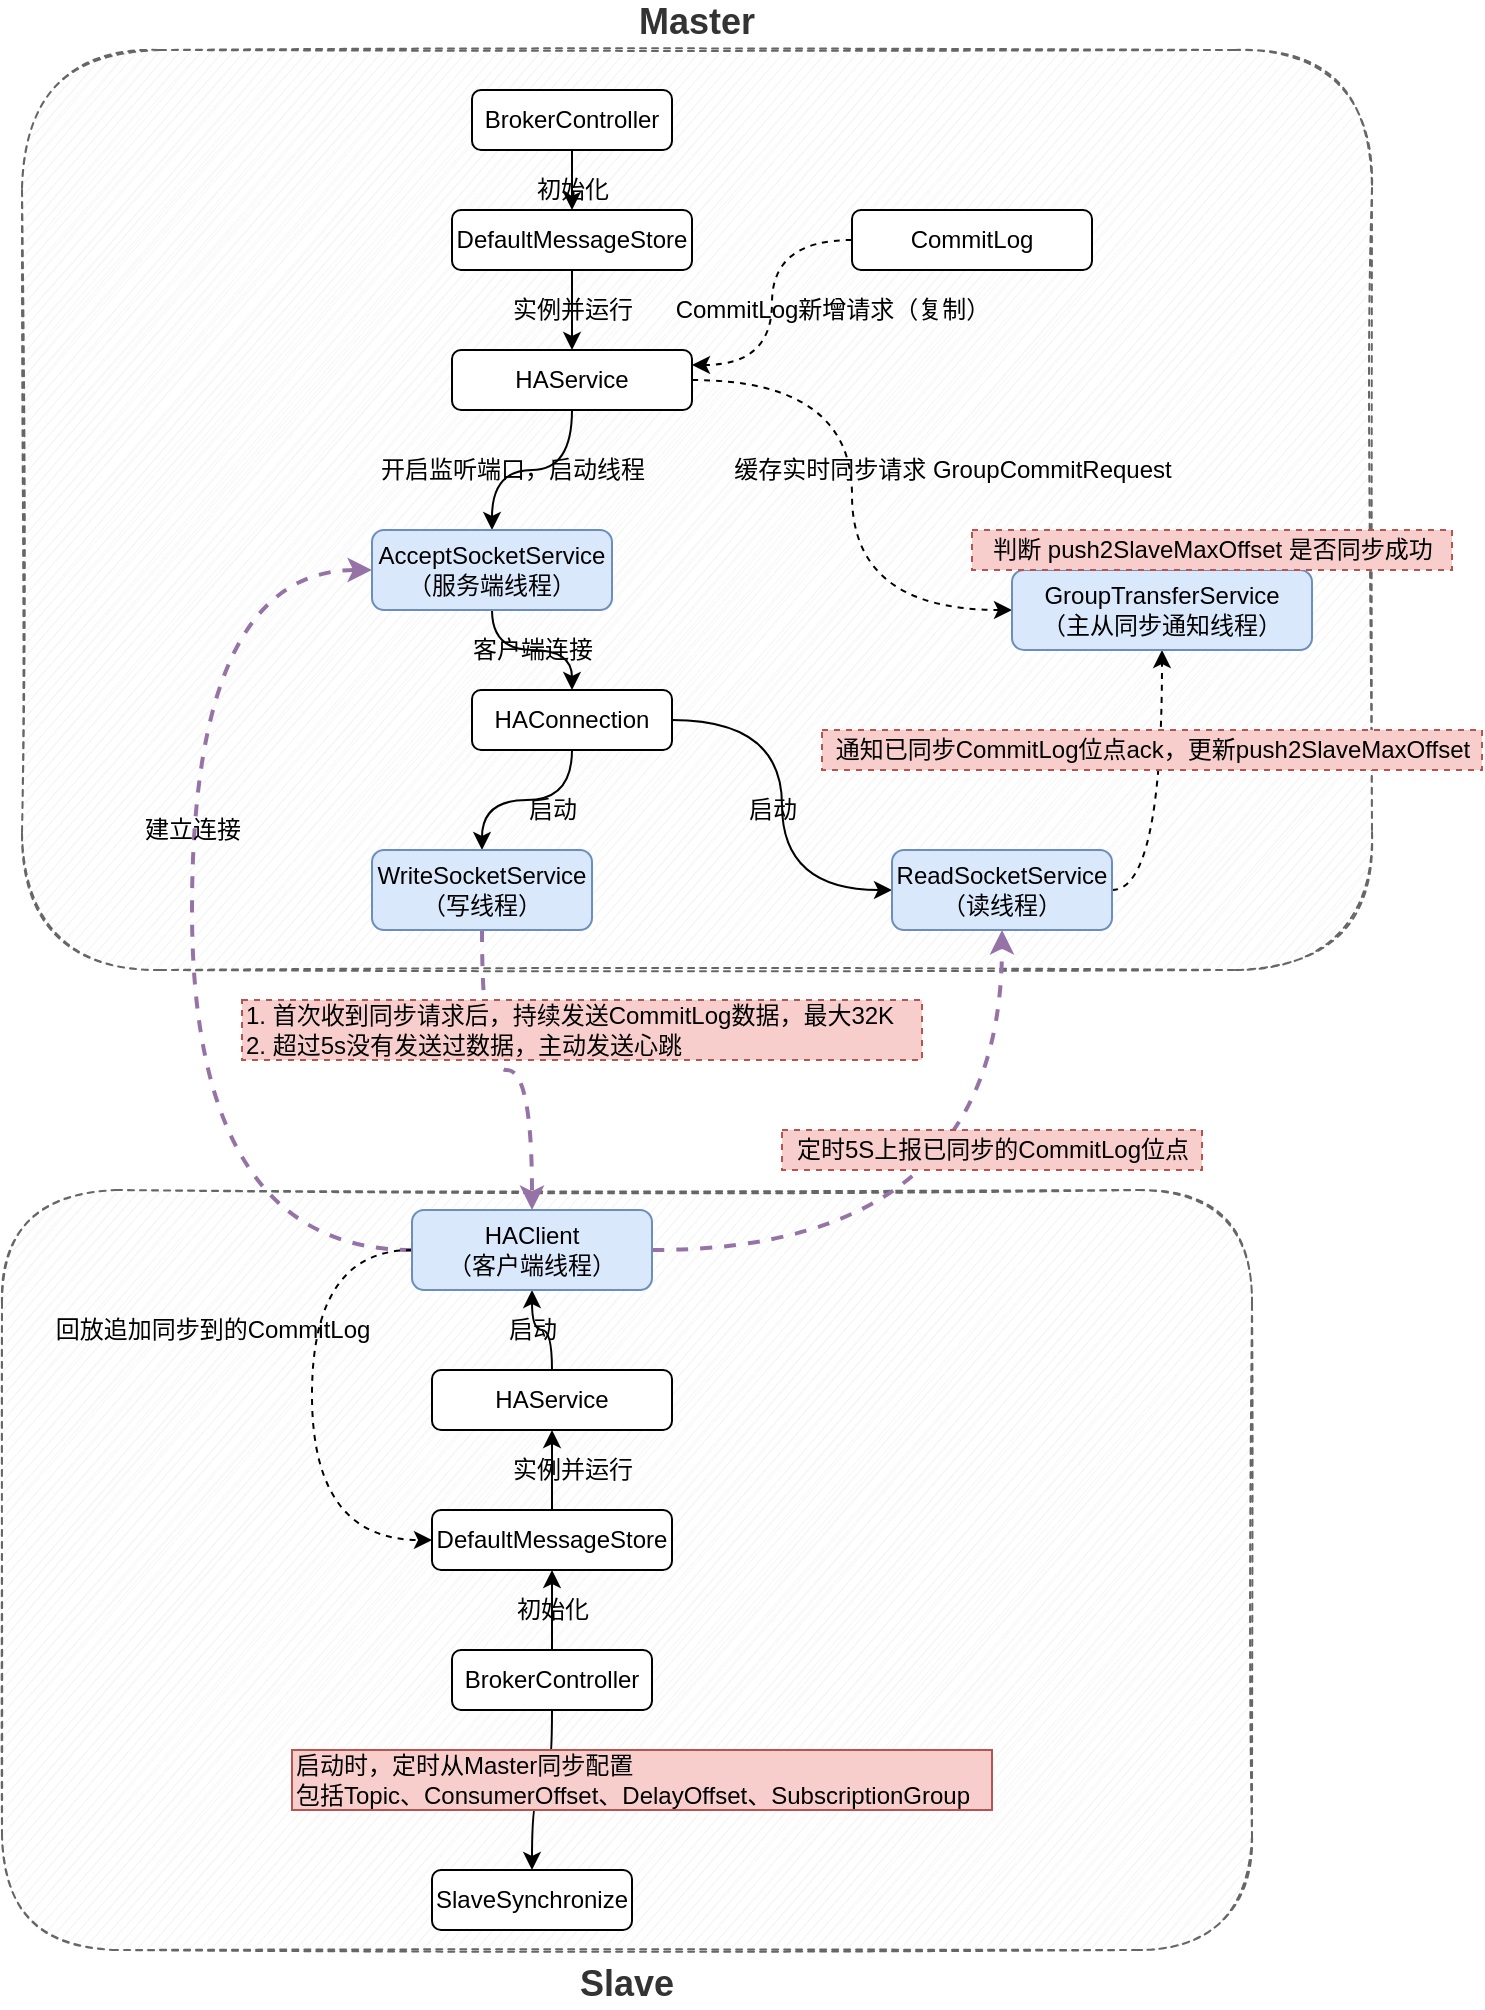 <mxfile version="15.8.7" type="device"><diagram id="ilkA5vfEdr5UGkV5Wi9U" name="第 1 页"><mxGraphModel dx="943" dy="739" grid="1" gridSize="10" guides="1" tooltips="1" connect="1" arrows="1" fold="1" page="1" pageScale="1" pageWidth="827" pageHeight="1169" math="0" shadow="0"><root><mxCell id="0"/><mxCell id="1" parent="0"/><mxCell id="EbDwouG2ZgpXocBR1qxb-47" value="&lt;font style=&quot;font-size: 18px&quot;&gt;Master&lt;/font&gt;" style="rounded=1;whiteSpace=wrap;html=1;dashed=1;fillColor=#f5f5f5;fontColor=#333333;strokeColor=#666666;glass=0;sketch=1;labelPosition=center;verticalLabelPosition=top;align=center;verticalAlign=bottom;fontStyle=1" vertex="1" parent="1"><mxGeometry x="95" y="40" width="675" height="460" as="geometry"/></mxCell><mxCell id="EbDwouG2ZgpXocBR1qxb-46" value="&lt;b&gt;&lt;font style=&quot;font-size: 18px&quot;&gt;Slave&lt;/font&gt;&lt;/b&gt;" style="rounded=1;whiteSpace=wrap;html=1;dashed=1;fillColor=#f5f5f5;fontColor=#333333;strokeColor=#666666;sketch=1;labelPosition=center;verticalLabelPosition=bottom;align=center;verticalAlign=top;" vertex="1" parent="1"><mxGeometry x="85" y="610" width="625" height="380" as="geometry"/></mxCell><mxCell id="EbDwouG2ZgpXocBR1qxb-6" style="edgeStyle=orthogonalEdgeStyle;curved=1;rounded=0;orthogonalLoop=1;jettySize=auto;html=1;entryX=0.5;entryY=0;entryDx=0;entryDy=0;" edge="1" parent="1" source="EbDwouG2ZgpXocBR1qxb-1" target="EbDwouG2ZgpXocBR1qxb-2"><mxGeometry relative="1" as="geometry"/></mxCell><mxCell id="EbDwouG2ZgpXocBR1qxb-28" style="edgeStyle=orthogonalEdgeStyle;curved=1;rounded=0;orthogonalLoop=1;jettySize=auto;html=1;entryX=0.5;entryY=1;entryDx=0;entryDy=0;" edge="1" parent="1" source="EbDwouG2ZgpXocBR1qxb-1" target="EbDwouG2ZgpXocBR1qxb-27"><mxGeometry relative="1" as="geometry"/></mxCell><mxCell id="EbDwouG2ZgpXocBR1qxb-1" value="BrokerController" style="rounded=1;whiteSpace=wrap;html=1;" vertex="1" parent="1"><mxGeometry x="310" y="840" width="100" height="30" as="geometry"/></mxCell><mxCell id="EbDwouG2ZgpXocBR1qxb-2" value="SlaveSynchronize" style="rounded=1;whiteSpace=wrap;html=1;" vertex="1" parent="1"><mxGeometry x="300" y="950" width="100" height="30" as="geometry"/></mxCell><mxCell id="EbDwouG2ZgpXocBR1qxb-4" value="启动时，定时从Master同步配置&lt;br&gt;包括Topic、ConsumerOffset、DelayOffset、SubscriptionGroup" style="text;html=1;align=left;verticalAlign=middle;resizable=0;points=[];autosize=1;strokeColor=#b85450;fillColor=#f8cecc;" vertex="1" parent="1"><mxGeometry x="230" y="890" width="350" height="30" as="geometry"/></mxCell><mxCell id="EbDwouG2ZgpXocBR1qxb-10" style="edgeStyle=orthogonalEdgeStyle;curved=1;rounded=0;orthogonalLoop=1;jettySize=auto;html=1;entryX=0.5;entryY=0;entryDx=0;entryDy=0;" edge="1" parent="1" source="EbDwouG2ZgpXocBR1qxb-8" target="EbDwouG2ZgpXocBR1qxb-9"><mxGeometry relative="1" as="geometry"/></mxCell><mxCell id="EbDwouG2ZgpXocBR1qxb-8" value="BrokerController" style="rounded=1;whiteSpace=wrap;html=1;" vertex="1" parent="1"><mxGeometry x="320" y="60" width="100" height="30" as="geometry"/></mxCell><mxCell id="EbDwouG2ZgpXocBR1qxb-13" style="edgeStyle=orthogonalEdgeStyle;curved=1;rounded=0;orthogonalLoop=1;jettySize=auto;html=1;" edge="1" parent="1" source="EbDwouG2ZgpXocBR1qxb-9" target="EbDwouG2ZgpXocBR1qxb-12"><mxGeometry relative="1" as="geometry"/></mxCell><mxCell id="EbDwouG2ZgpXocBR1qxb-9" value="DefaultMessageStore" style="rounded=1;whiteSpace=wrap;html=1;" vertex="1" parent="1"><mxGeometry x="310" y="120" width="120" height="30" as="geometry"/></mxCell><mxCell id="EbDwouG2ZgpXocBR1qxb-11" value="初始化" style="text;html=1;align=center;verticalAlign=middle;resizable=0;points=[];autosize=1;strokeColor=none;fillColor=none;" vertex="1" parent="1"><mxGeometry x="345" y="100" width="50" height="20" as="geometry"/></mxCell><mxCell id="EbDwouG2ZgpXocBR1qxb-16" style="edgeStyle=orthogonalEdgeStyle;curved=1;rounded=0;orthogonalLoop=1;jettySize=auto;html=1;entryX=0.5;entryY=0;entryDx=0;entryDy=0;" edge="1" parent="1" source="EbDwouG2ZgpXocBR1qxb-12" target="EbDwouG2ZgpXocBR1qxb-15"><mxGeometry relative="1" as="geometry"/></mxCell><mxCell id="EbDwouG2ZgpXocBR1qxb-53" style="edgeStyle=orthogonalEdgeStyle;curved=1;rounded=0;orthogonalLoop=1;jettySize=auto;html=1;entryX=0;entryY=0.5;entryDx=0;entryDy=0;dashed=1;fontSize=12;strokeWidth=1;" edge="1" parent="1" source="EbDwouG2ZgpXocBR1qxb-12" target="EbDwouG2ZgpXocBR1qxb-40"><mxGeometry relative="1" as="geometry"/></mxCell><mxCell id="EbDwouG2ZgpXocBR1qxb-12" value="HAService" style="rounded=1;whiteSpace=wrap;html=1;" vertex="1" parent="1"><mxGeometry x="310" y="190" width="120" height="30" as="geometry"/></mxCell><mxCell id="EbDwouG2ZgpXocBR1qxb-14" value="实例并运行" style="text;html=1;align=center;verticalAlign=middle;resizable=0;points=[];autosize=1;strokeColor=none;fillColor=none;" vertex="1" parent="1"><mxGeometry x="330" y="160" width="80" height="20" as="geometry"/></mxCell><mxCell id="EbDwouG2ZgpXocBR1qxb-19" style="edgeStyle=orthogonalEdgeStyle;curved=1;rounded=0;orthogonalLoop=1;jettySize=auto;html=1;entryX=0.5;entryY=0;entryDx=0;entryDy=0;" edge="1" parent="1" source="EbDwouG2ZgpXocBR1qxb-15" target="EbDwouG2ZgpXocBR1qxb-18"><mxGeometry relative="1" as="geometry"/></mxCell><mxCell id="EbDwouG2ZgpXocBR1qxb-15" value="AcceptSocketService&lt;br&gt;（服务端线程）" style="rounded=1;whiteSpace=wrap;html=1;fillColor=#dae8fc;strokeColor=#6c8ebf;" vertex="1" parent="1"><mxGeometry x="270" y="280" width="120" height="40" as="geometry"/></mxCell><mxCell id="EbDwouG2ZgpXocBR1qxb-17" value="开启监听端口，启动线程" style="text;html=1;align=center;verticalAlign=middle;resizable=0;points=[];autosize=1;strokeColor=none;fillColor=none;" vertex="1" parent="1"><mxGeometry x="265" y="240" width="150" height="20" as="geometry"/></mxCell><mxCell id="EbDwouG2ZgpXocBR1qxb-22" style="edgeStyle=orthogonalEdgeStyle;curved=1;rounded=0;orthogonalLoop=1;jettySize=auto;html=1;" edge="1" parent="1" source="EbDwouG2ZgpXocBR1qxb-18" target="EbDwouG2ZgpXocBR1qxb-21"><mxGeometry relative="1" as="geometry"/></mxCell><mxCell id="EbDwouG2ZgpXocBR1qxb-57" style="edgeStyle=orthogonalEdgeStyle;curved=1;rounded=0;orthogonalLoop=1;jettySize=auto;html=1;entryX=0;entryY=0.5;entryDx=0;entryDy=0;fontSize=12;strokeWidth=1;" edge="1" parent="1" source="EbDwouG2ZgpXocBR1qxb-18" target="EbDwouG2ZgpXocBR1qxb-23"><mxGeometry relative="1" as="geometry"/></mxCell><mxCell id="EbDwouG2ZgpXocBR1qxb-18" value="HAConnection" style="rounded=1;whiteSpace=wrap;html=1;" vertex="1" parent="1"><mxGeometry x="320" y="360" width="100" height="30" as="geometry"/></mxCell><mxCell id="EbDwouG2ZgpXocBR1qxb-20" value="客户端连接" style="text;html=1;align=center;verticalAlign=middle;resizable=0;points=[];autosize=1;strokeColor=none;fillColor=none;" vertex="1" parent="1"><mxGeometry x="310" y="330" width="80" height="20" as="geometry"/></mxCell><mxCell id="EbDwouG2ZgpXocBR1qxb-44" style="edgeStyle=orthogonalEdgeStyle;curved=1;rounded=0;orthogonalLoop=1;jettySize=auto;html=1;dashed=1;fillColor=#e1d5e7;strokeColor=#9673a6;strokeWidth=2;" edge="1" parent="1" source="EbDwouG2ZgpXocBR1qxb-21" target="EbDwouG2ZgpXocBR1qxb-33"><mxGeometry relative="1" as="geometry"/></mxCell><mxCell id="EbDwouG2ZgpXocBR1qxb-21" value="WriteSocketService&lt;br&gt;（写线程）" style="rounded=1;whiteSpace=wrap;html=1;fillColor=#dae8fc;strokeColor=#6c8ebf;" vertex="1" parent="1"><mxGeometry x="270" y="440" width="110" height="40" as="geometry"/></mxCell><mxCell id="EbDwouG2ZgpXocBR1qxb-58" style="edgeStyle=orthogonalEdgeStyle;curved=1;rounded=0;orthogonalLoop=1;jettySize=auto;html=1;fontSize=12;strokeWidth=1;dashed=1;" edge="1" parent="1" source="EbDwouG2ZgpXocBR1qxb-23" target="EbDwouG2ZgpXocBR1qxb-40"><mxGeometry relative="1" as="geometry"><Array as="points"><mxPoint x="665" y="460"/></Array></mxGeometry></mxCell><mxCell id="EbDwouG2ZgpXocBR1qxb-23" value="ReadSocketService&lt;br&gt;（读线程）" style="rounded=1;whiteSpace=wrap;html=1;fillColor=#dae8fc;strokeColor=#6c8ebf;" vertex="1" parent="1"><mxGeometry x="530" y="440" width="110" height="40" as="geometry"/></mxCell><mxCell id="EbDwouG2ZgpXocBR1qxb-25" value="启动" style="text;html=1;align=center;verticalAlign=middle;resizable=0;points=[];autosize=1;strokeColor=none;fillColor=none;" vertex="1" parent="1"><mxGeometry x="340" y="410" width="40" height="20" as="geometry"/></mxCell><mxCell id="EbDwouG2ZgpXocBR1qxb-26" value="启动" style="text;html=1;align=center;verticalAlign=middle;resizable=0;points=[];autosize=1;strokeColor=none;fillColor=none;" vertex="1" parent="1"><mxGeometry x="450" y="410" width="40" height="20" as="geometry"/></mxCell><mxCell id="EbDwouG2ZgpXocBR1qxb-31" style="edgeStyle=orthogonalEdgeStyle;curved=1;rounded=0;orthogonalLoop=1;jettySize=auto;html=1;entryX=0.5;entryY=1;entryDx=0;entryDy=0;" edge="1" parent="1" source="EbDwouG2ZgpXocBR1qxb-27" target="EbDwouG2ZgpXocBR1qxb-30"><mxGeometry relative="1" as="geometry"/></mxCell><mxCell id="EbDwouG2ZgpXocBR1qxb-27" value="DefaultMessageStore" style="rounded=1;whiteSpace=wrap;html=1;" vertex="1" parent="1"><mxGeometry x="300" y="770" width="120" height="30" as="geometry"/></mxCell><mxCell id="EbDwouG2ZgpXocBR1qxb-29" value="初始化" style="text;html=1;align=center;verticalAlign=middle;resizable=0;points=[];autosize=1;strokeColor=none;fillColor=none;" vertex="1" parent="1"><mxGeometry x="335" y="810" width="50" height="20" as="geometry"/></mxCell><mxCell id="EbDwouG2ZgpXocBR1qxb-34" style="edgeStyle=orthogonalEdgeStyle;curved=1;rounded=0;orthogonalLoop=1;jettySize=auto;html=1;" edge="1" parent="1" source="EbDwouG2ZgpXocBR1qxb-30" target="EbDwouG2ZgpXocBR1qxb-33"><mxGeometry relative="1" as="geometry"/></mxCell><mxCell id="EbDwouG2ZgpXocBR1qxb-30" value="HAService" style="rounded=1;whiteSpace=wrap;html=1;" vertex="1" parent="1"><mxGeometry x="300" y="700" width="120" height="30" as="geometry"/></mxCell><mxCell id="EbDwouG2ZgpXocBR1qxb-32" value="实例并运行" style="text;html=1;align=center;verticalAlign=middle;resizable=0;points=[];autosize=1;strokeColor=none;fillColor=none;" vertex="1" parent="1"><mxGeometry x="330" y="740" width="80" height="20" as="geometry"/></mxCell><mxCell id="EbDwouG2ZgpXocBR1qxb-36" style="edgeStyle=orthogonalEdgeStyle;curved=1;rounded=0;orthogonalLoop=1;jettySize=auto;html=1;entryX=0;entryY=0.5;entryDx=0;entryDy=0;dashed=1;fillColor=#e1d5e7;strokeColor=#9673a6;strokeWidth=2;" edge="1" parent="1" source="EbDwouG2ZgpXocBR1qxb-33" target="EbDwouG2ZgpXocBR1qxb-15"><mxGeometry relative="1" as="geometry"><mxPoint x="220" y="320" as="targetPoint"/><Array as="points"><mxPoint x="180" y="640"/><mxPoint x="180" y="300"/></Array></mxGeometry></mxCell><mxCell id="EbDwouG2ZgpXocBR1qxb-38" style="edgeStyle=orthogonalEdgeStyle;curved=1;rounded=0;orthogonalLoop=1;jettySize=auto;html=1;dashed=1;fillColor=#e1d5e7;strokeColor=#9673a6;strokeWidth=2;" edge="1" parent="1" source="EbDwouG2ZgpXocBR1qxb-33" target="EbDwouG2ZgpXocBR1qxb-23"><mxGeometry relative="1" as="geometry"/></mxCell><mxCell id="EbDwouG2ZgpXocBR1qxb-48" style="edgeStyle=orthogonalEdgeStyle;curved=1;rounded=0;orthogonalLoop=1;jettySize=auto;html=1;entryX=0;entryY=0.5;entryDx=0;entryDy=0;dashed=1;strokeWidth=1;" edge="1" parent="1" source="EbDwouG2ZgpXocBR1qxb-33" target="EbDwouG2ZgpXocBR1qxb-27"><mxGeometry relative="1" as="geometry"><Array as="points"><mxPoint x="240" y="640"/><mxPoint x="240" y="785"/></Array></mxGeometry></mxCell><mxCell id="EbDwouG2ZgpXocBR1qxb-33" value="HAClient&lt;br&gt;（客户端线程）" style="rounded=1;whiteSpace=wrap;html=1;fillColor=#dae8fc;strokeColor=#6c8ebf;" vertex="1" parent="1"><mxGeometry x="290" y="620" width="120" height="40" as="geometry"/></mxCell><mxCell id="EbDwouG2ZgpXocBR1qxb-35" value="启动" style="text;html=1;align=center;verticalAlign=middle;resizable=0;points=[];autosize=1;strokeColor=none;fillColor=none;" vertex="1" parent="1"><mxGeometry x="330" y="670" width="40" height="20" as="geometry"/></mxCell><mxCell id="EbDwouG2ZgpXocBR1qxb-37" value="建立连接" style="text;html=1;align=center;verticalAlign=middle;resizable=0;points=[];autosize=1;strokeColor=none;fillColor=none;" vertex="1" parent="1"><mxGeometry x="150" y="420" width="60" height="20" as="geometry"/></mxCell><mxCell id="EbDwouG2ZgpXocBR1qxb-39" value="定时5S上报已同步的CommitLog位点" style="text;html=1;align=center;verticalAlign=middle;resizable=0;points=[];autosize=1;strokeColor=#b85450;fillColor=#f8cecc;dashed=1;" vertex="1" parent="1"><mxGeometry x="475" y="580" width="210" height="20" as="geometry"/></mxCell><mxCell id="EbDwouG2ZgpXocBR1qxb-40" value="GroupTransferService&lt;br&gt;（主从同步通知线程）" style="rounded=1;whiteSpace=wrap;html=1;fillColor=#dae8fc;strokeColor=#6c8ebf;" vertex="1" parent="1"><mxGeometry x="590" y="300" width="150" height="40" as="geometry"/></mxCell><mxCell id="EbDwouG2ZgpXocBR1qxb-42" value="通知已同步CommitLog位点ack，更新push2SlaveMaxOffset" style="text;html=1;align=center;verticalAlign=middle;resizable=0;points=[];autosize=1;strokeColor=#b85450;fillColor=#f8cecc;dashed=1;" vertex="1" parent="1"><mxGeometry x="495" y="380" width="330" height="20" as="geometry"/></mxCell><mxCell id="EbDwouG2ZgpXocBR1qxb-45" value="1. 首次收到同步请求后，持续发送CommitLog数据，最大32K&lt;br&gt;2. 超过5s没有发送过数据，主动发送心跳" style="text;html=1;align=left;verticalAlign=middle;resizable=0;points=[];autosize=1;strokeColor=#b85450;fillColor=#f8cecc;dashed=1;" vertex="1" parent="1"><mxGeometry x="205" y="515" width="340" height="30" as="geometry"/></mxCell><mxCell id="EbDwouG2ZgpXocBR1qxb-49" value="回放追加同步到的CommitLog" style="text;html=1;align=center;verticalAlign=middle;resizable=0;points=[];autosize=1;strokeColor=none;fillColor=none;" vertex="1" parent="1"><mxGeometry x="105" y="670" width="170" height="20" as="geometry"/></mxCell><mxCell id="EbDwouG2ZgpXocBR1qxb-51" style="edgeStyle=orthogonalEdgeStyle;curved=1;rounded=0;orthogonalLoop=1;jettySize=auto;html=1;entryX=1;entryY=0.25;entryDx=0;entryDy=0;dashed=1;fontSize=18;strokeWidth=1;" edge="1" parent="1" source="EbDwouG2ZgpXocBR1qxb-50" target="EbDwouG2ZgpXocBR1qxb-12"><mxGeometry relative="1" as="geometry"/></mxCell><mxCell id="EbDwouG2ZgpXocBR1qxb-50" value="CommitLog" style="rounded=1;whiteSpace=wrap;html=1;" vertex="1" parent="1"><mxGeometry x="510" y="120" width="120" height="30" as="geometry"/></mxCell><mxCell id="EbDwouG2ZgpXocBR1qxb-52" value="CommitLog新增请求（复制）" style="text;html=1;align=center;verticalAlign=middle;resizable=0;points=[];autosize=1;strokeColor=none;fillColor=none;fontSize=12;fontStyle=0" vertex="1" parent="1"><mxGeometry x="415" y="160" width="170" height="20" as="geometry"/></mxCell><mxCell id="EbDwouG2ZgpXocBR1qxb-54" value="缓存实时同步请求 GroupCommitRequest" style="text;html=1;align=center;verticalAlign=middle;resizable=0;points=[];autosize=1;strokeColor=none;fillColor=none;fontSize=12;" vertex="1" parent="1"><mxGeometry x="445" y="240" width="230" height="20" as="geometry"/></mxCell><mxCell id="EbDwouG2ZgpXocBR1qxb-55" value="判断 push2SlaveMaxOffset 是否同步成功" style="text;html=1;align=center;verticalAlign=middle;resizable=0;points=[];autosize=1;strokeColor=#b85450;fillColor=#f8cecc;fontSize=12;dashed=1;" vertex="1" parent="1"><mxGeometry x="570" y="280" width="240" height="20" as="geometry"/></mxCell></root></mxGraphModel></diagram></mxfile>